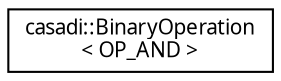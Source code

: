 digraph "Graphical Class Hierarchy"
{
  edge [fontname="FreeSans.ttf",fontsize="10",labelfontname="FreeSans.ttf",labelfontsize="10"];
  node [fontname="FreeSans.ttf",fontsize="10",shape=record];
  rankdir="LR";
  Node1 [label="casadi::BinaryOperation\l\< OP_AND \>",height=0.2,width=0.4,color="black", fillcolor="white", style="filled",URL="$df/d06/structcasadi_1_1BinaryOperation_3_01OP__AND_01_4.html",tooltip="Logical and. "];
}
